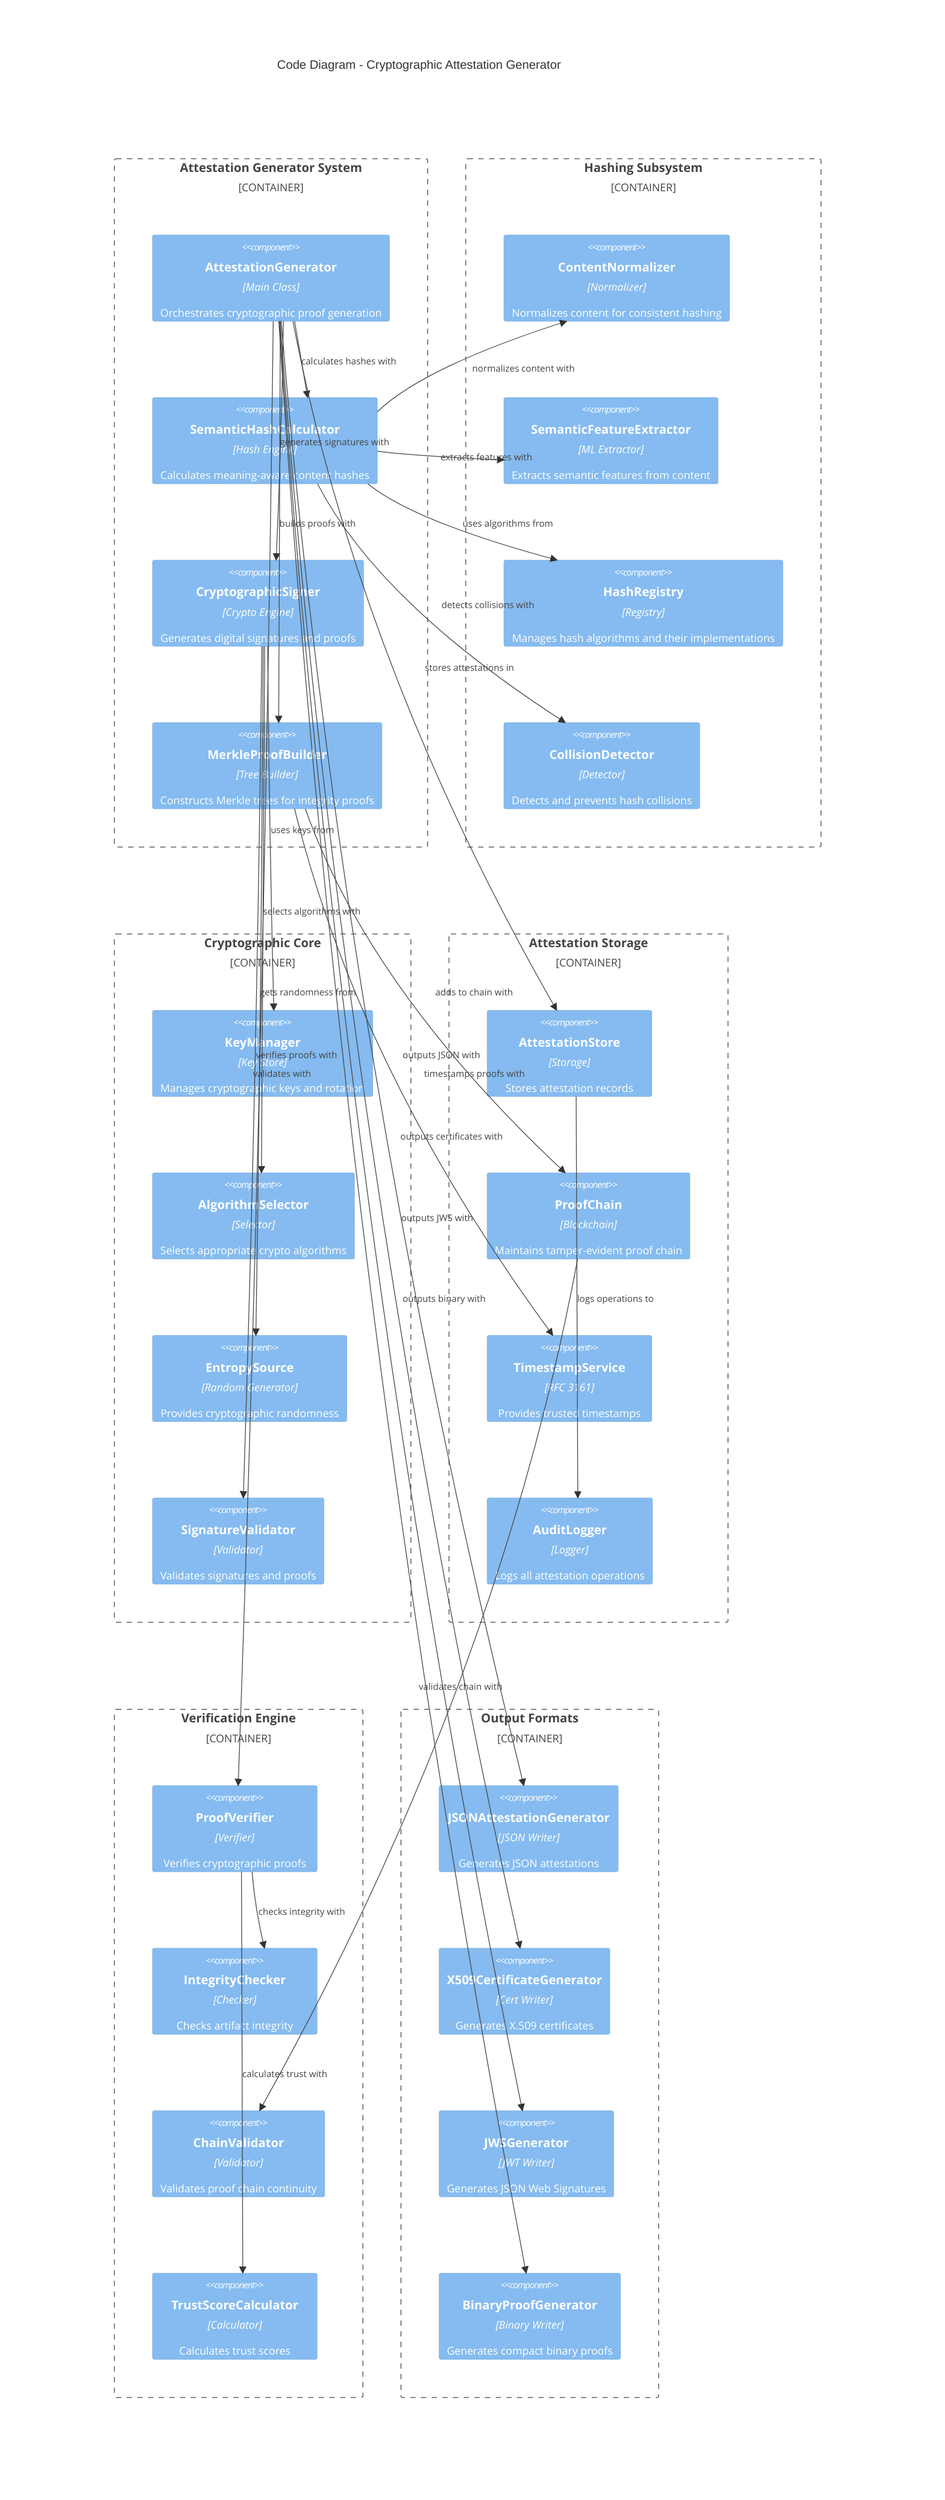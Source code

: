 C4Component
    title Code Diagram - Cryptographic Attestation Generator
    
    Container_Boundary(attestation, "Attestation Generator System") {
        Component(attestationGen, "AttestationGenerator", "Main Class", "Orchestrates cryptographic proof generation")
        Component(hashCalculator, "SemanticHashCalculator", "Hash Engine", "Calculates meaning-aware content hashes")
        Component(signatureGen, "CryptographicSigner", "Crypto Engine", "Generates digital signatures and proofs")
        Component(proofBuilder, "MerkleProofBuilder", "Tree Builder", "Constructs Merkle trees for integrity proofs")
    }
    
    Container_Boundary(hashing, "Hashing Subsystem") {
        Component(contentNormalizer, "ContentNormalizer", "Normalizer", "Normalizes content for consistent hashing")
        Component(semanticExtractor, "SemanticFeatureExtractor", "ML Extractor", "Extracts semantic features from content")
        Component(hashRegistry, "HashRegistry", "Registry", "Manages hash algorithms and their implementations")
        Component(collisionDetector, "CollisionDetector", "Detector", "Detects and prevents hash collisions")
    }
    
    Container_Boundary(crypto, "Cryptographic Core") {
        Component(keyManager, "KeyManager", "Key Store", "Manages cryptographic keys and rotation")
        Component(algSelector, "AlgorithmSelector", "Selector", "Selects appropriate crypto algorithms")
        Component(entropySource, "EntropySource", "Random Generator", "Provides cryptographic randomness")
        Component(signatureValidator, "SignatureValidator", "Validator", "Validates signatures and proofs")
    }
    
    Container_Boundary(persistence, "Attestation Storage") {
        Component(attestationStore, "AttestationStore", "Storage", "Stores attestation records")
        Component(proofChain, "ProofChain", "Blockchain", "Maintains tamper-evident proof chain")
        Component(timestampService, "TimestampService", "RFC 3161", "Provides trusted timestamps")
        Component(auditLogger, "AuditLogger", "Logger", "Logs all attestation operations")
    }
    
    Container_Boundary(verification, "Verification Engine") {
        Component(proofVerifier, "ProofVerifier", "Verifier", "Verifies cryptographic proofs")
        Component(integrityChecker, "IntegrityChecker", "Checker", "Checks artifact integrity")
        Component(chainValidator, "ChainValidator", "Validator", "Validates proof chain continuity")
        Component(trustCalculator, "TrustScoreCalculator", "Calculator", "Calculates trust scores")
    }
    
    Container_Boundary(formats, "Output Formats") {
        Component(jsonGenerator, "JSONAttestationGenerator", "JSON Writer", "Generates JSON attestations")
        Component(x509Generator, "X509CertificateGenerator", "Cert Writer", "Generates X.509 certificates")
        Component(jwsGenerator, "JWSGenerator", "JWT Writer", "Generates JSON Web Signatures")
        Component(binaryGenerator, "BinaryProofGenerator", "Binary Writer", "Generates compact binary proofs")
    }
    
    Rel(attestationGen, hashCalculator, "calculates hashes with")
    Rel(attestationGen, signatureGen, "generates signatures with")
    Rel(attestationGen, proofBuilder, "builds proofs with")
    Rel(attestationGen, attestationStore, "stores attestations in")
    
    Rel(hashCalculator, contentNormalizer, "normalizes content with")
    Rel(hashCalculator, semanticExtractor, "extracts features with")
    Rel(hashCalculator, hashRegistry, "uses algorithms from")
    Rel(hashCalculator, collisionDetector, "detects collisions with")
    
    Rel(signatureGen, keyManager, "uses keys from")
    Rel(signatureGen, algSelector, "selects algorithms with")
    Rel(signatureGen, entropySource, "gets randomness from")
    Rel(signatureGen, signatureValidator, "validates with")
    
    Rel(proofBuilder, timestampService, "timestamps proofs with")
    Rel(proofBuilder, proofChain, "adds to chain with")
    
    Rel(attestationStore, auditLogger, "logs operations to")
    Rel(proofChain, chainValidator, "validates chain with")
    
    Rel(attestationGen, proofVerifier, "verifies proofs with")
    Rel(proofVerifier, integrityChecker, "checks integrity with")
    Rel(proofVerifier, trustCalculator, "calculates trust with")
    
    Rel(attestationGen, jsonGenerator, "outputs JSON with")
    Rel(attestationGen, x509Generator, "outputs certificates with")
    Rel(attestationGen, jwsGenerator, "outputs JWS with")
    Rel(attestationGen, binaryGenerator, "outputs binary with")
    
    UpdateLayoutConfig($c4ShapeInRow="4", $c4BoundaryInRow="2")